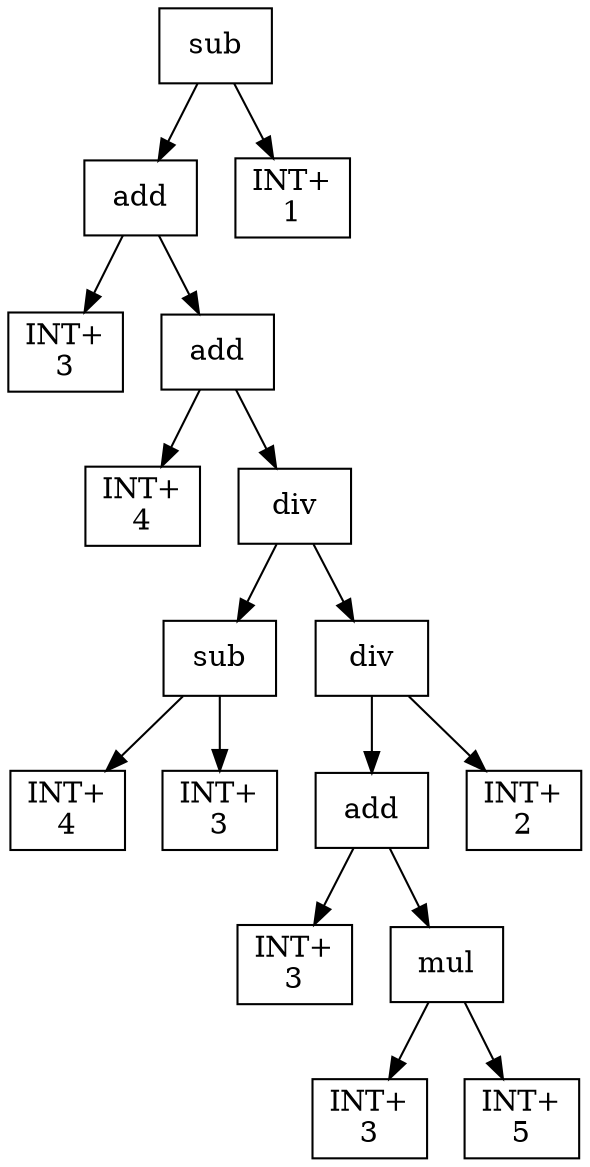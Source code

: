 digraph expr {
  node [shape=box];
  n1 [label="sub"];
  n2 [label="add"];
  n3 [label="INT+\n3"];
  n4 [label="add"];
  n5 [label="INT+\n4"];
  n6 [label="div"];
  n7 [label="sub"];
  n8 [label="INT+\n4"];
  n9 [label="INT+\n3"];
  n7 -> n8;
  n7 -> n9;
  n10 [label="div"];
  n11 [label="add"];
  n12 [label="INT+\n3"];
  n13 [label="mul"];
  n14 [label="INT+\n3"];
  n15 [label="INT+\n5"];
  n13 -> n14;
  n13 -> n15;
  n11 -> n12;
  n11 -> n13;
  n16 [label="INT+\n2"];
  n10 -> n11;
  n10 -> n16;
  n6 -> n7;
  n6 -> n10;
  n4 -> n5;
  n4 -> n6;
  n2 -> n3;
  n2 -> n4;
  n17 [label="INT+\n1"];
  n1 -> n2;
  n1 -> n17;
}
